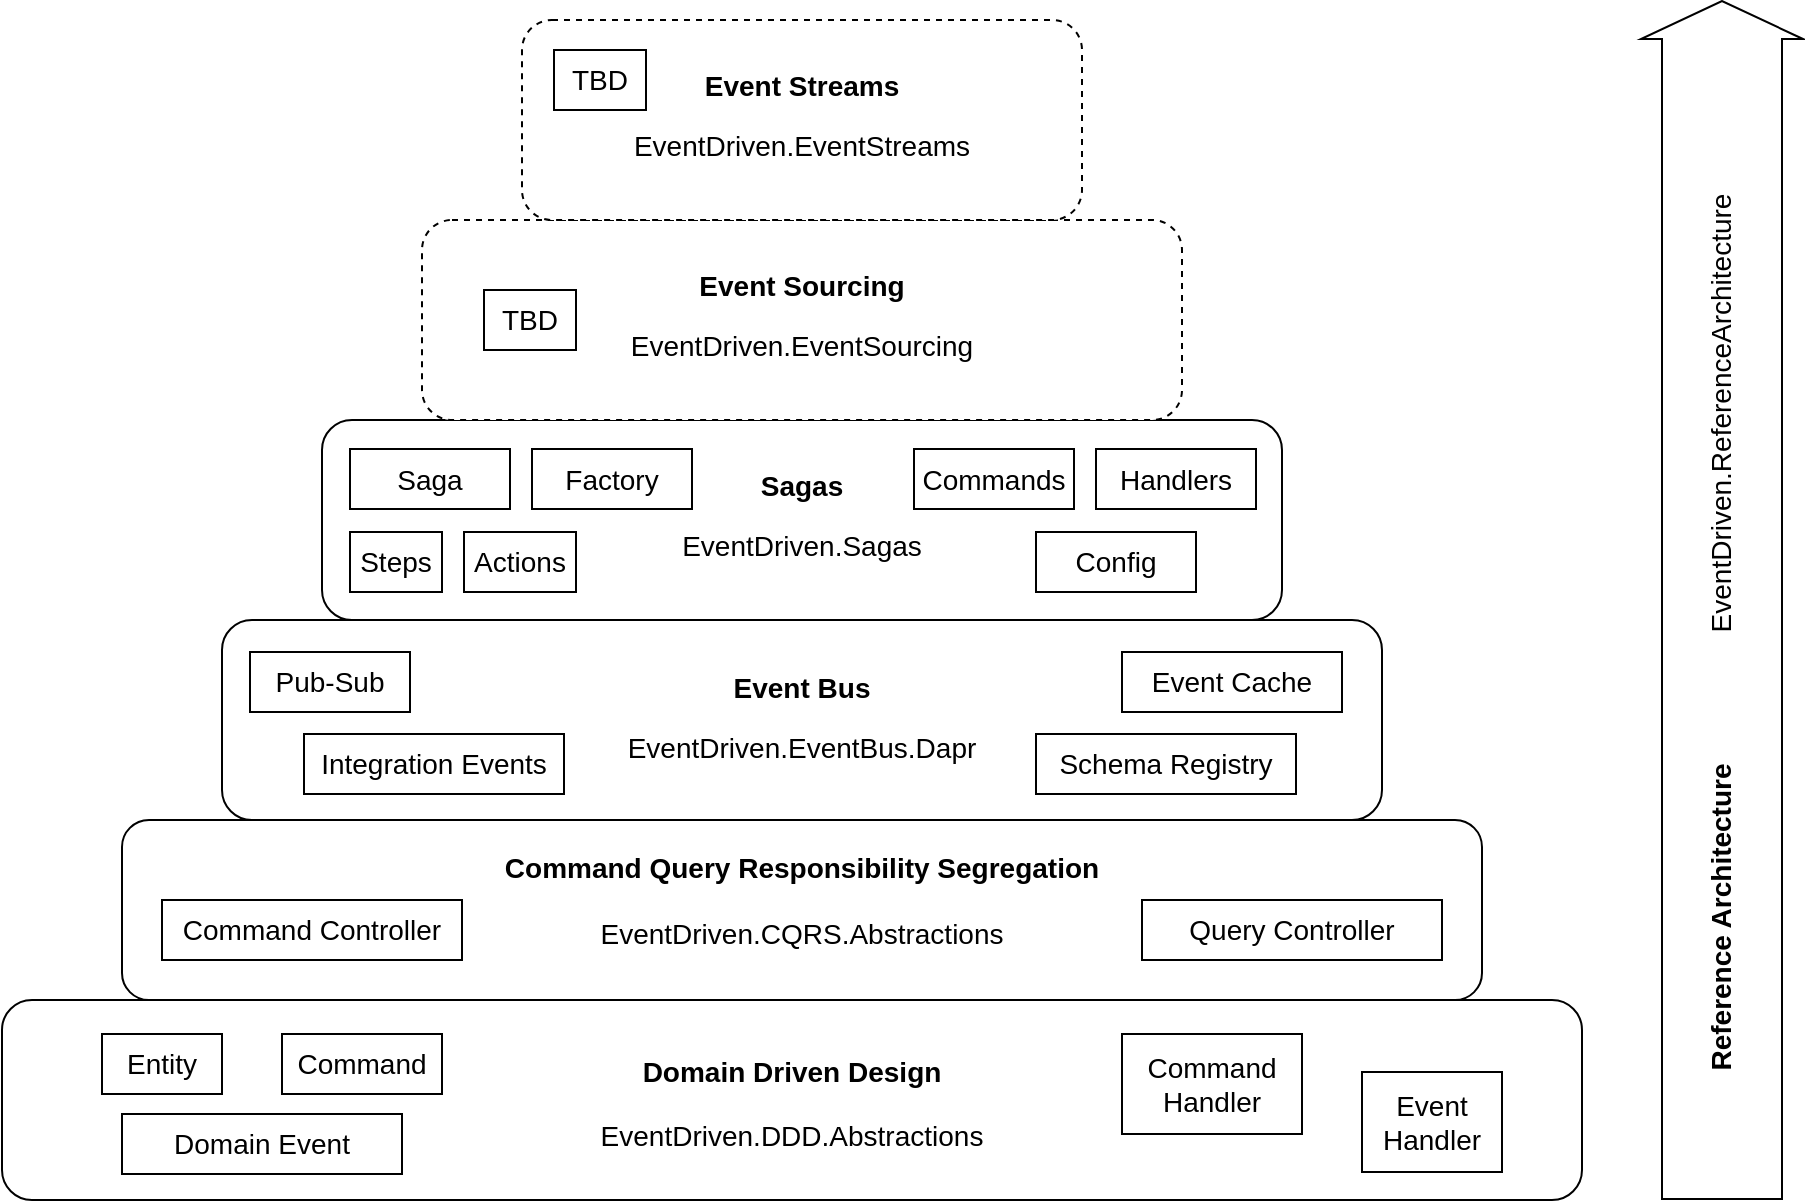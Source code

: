 <mxfile version="16.2.2" type="device"><diagram id="6eg_ZmKDZLaRBou6cUBH" name="Page-1"><mxGraphModel dx="991" dy="642" grid="1" gridSize="10" guides="1" tooltips="1" connect="1" arrows="1" fold="1" page="1" pageScale="1" pageWidth="1100" pageHeight="850" math="0" shadow="0"><root><mxCell id="0"/><mxCell id="1" parent="0"/><mxCell id="gTAU8Pv18TNXqvV6wRYk-1" value="" style="rounded=1;whiteSpace=wrap;html=1;" parent="1" vertex="1"><mxGeometry x="80" y="540" width="790" height="100" as="geometry"/></mxCell><mxCell id="gTAU8Pv18TNXqvV6wRYk-2" value="Domain Driven Design" style="text;html=1;strokeColor=none;fillColor=none;align=center;verticalAlign=middle;whiteSpace=wrap;rounded=0;fontSize=14;fontStyle=1;fontColor=#000000;" parent="1" vertex="1"><mxGeometry x="80" y="561" width="790" height="30" as="geometry"/></mxCell><mxCell id="gTAU8Pv18TNXqvV6wRYk-3" value="EventDriven.DDD.Abstractions" style="text;html=1;strokeColor=none;fillColor=none;align=center;verticalAlign=middle;whiteSpace=wrap;rounded=0;fontSize=14;fontStyle=0;fontColor=#000000;" parent="1" vertex="1"><mxGeometry x="80" y="593" width="790" height="30" as="geometry"/></mxCell><mxCell id="gTAU8Pv18TNXqvV6wRYk-4" value="Entity" style="rounded=0;whiteSpace=wrap;html=1;fontSize=14;" parent="1" vertex="1"><mxGeometry x="130" y="557" width="60" height="30" as="geometry"/></mxCell><mxCell id="gTAU8Pv18TNXqvV6wRYk-5" value="Command" style="rounded=0;whiteSpace=wrap;html=1;fontSize=14;" parent="1" vertex="1"><mxGeometry x="220" y="557" width="80" height="30" as="geometry"/></mxCell><mxCell id="gTAU8Pv18TNXqvV6wRYk-6" value="Domain Event" style="rounded=0;whiteSpace=wrap;html=1;fontSize=14;" parent="1" vertex="1"><mxGeometry x="140" y="597" width="140" height="30" as="geometry"/></mxCell><mxCell id="gTAU8Pv18TNXqvV6wRYk-7" value="Command&lt;br&gt;Handler" style="rounded=0;whiteSpace=wrap;html=1;fontSize=14;" parent="1" vertex="1"><mxGeometry x="640" y="557" width="90" height="50" as="geometry"/></mxCell><mxCell id="gTAU8Pv18TNXqvV6wRYk-8" value="Event&lt;br&gt;Handler" style="rounded=0;whiteSpace=wrap;html=1;fontSize=14;" parent="1" vertex="1"><mxGeometry x="760" y="576" width="70" height="50" as="geometry"/></mxCell><mxCell id="gTAU8Pv18TNXqvV6wRYk-10" value="" style="rounded=1;whiteSpace=wrap;html=1;" parent="1" vertex="1"><mxGeometry x="140" y="450" width="680" height="90" as="geometry"/></mxCell><mxCell id="gTAU8Pv18TNXqvV6wRYk-11" value="Command Query Responsibility Segregation" style="text;html=1;strokeColor=none;fillColor=none;align=center;verticalAlign=middle;whiteSpace=wrap;rounded=0;fontSize=14;fontStyle=1;fontColor=#000000;" parent="1" vertex="1"><mxGeometry x="140" y="459" width="680" height="30" as="geometry"/></mxCell><mxCell id="gTAU8Pv18TNXqvV6wRYk-18" value="" style="rounded=1;whiteSpace=wrap;html=1;" parent="1" vertex="1"><mxGeometry x="190" y="350" width="580" height="100" as="geometry"/></mxCell><mxCell id="gTAU8Pv18TNXqvV6wRYk-19" value="Event Bus" style="text;html=1;strokeColor=none;fillColor=none;align=center;verticalAlign=middle;whiteSpace=wrap;rounded=0;fontSize=14;fontStyle=1;fontColor=#000000;" parent="1" vertex="1"><mxGeometry x="190" y="369" width="580" height="30" as="geometry"/></mxCell><mxCell id="gTAU8Pv18TNXqvV6wRYk-20" value="EventDriven.EventBus.Dapr" style="text;html=1;strokeColor=none;fillColor=none;align=center;verticalAlign=middle;whiteSpace=wrap;rounded=0;fontSize=14;fontStyle=0;fontColor=#000000;" parent="1" vertex="1"><mxGeometry x="190" y="399" width="580" height="30" as="geometry"/></mxCell><mxCell id="gTAU8Pv18TNXqvV6wRYk-21" value="Command Controller" style="rounded=0;whiteSpace=wrap;html=1;fontSize=14;" parent="1" vertex="1"><mxGeometry x="160" y="490" width="150" height="30" as="geometry"/></mxCell><mxCell id="gTAU8Pv18TNXqvV6wRYk-22" value="Query Controller" style="rounded=0;whiteSpace=wrap;html=1;fontSize=14;" parent="1" vertex="1"><mxGeometry x="650" y="490" width="150" height="30" as="geometry"/></mxCell><mxCell id="gTAU8Pv18TNXqvV6wRYk-24" value="Pub-Sub" style="rounded=0;whiteSpace=wrap;html=1;fontSize=14;" parent="1" vertex="1"><mxGeometry x="204" y="366" width="80" height="30" as="geometry"/></mxCell><mxCell id="gTAU8Pv18TNXqvV6wRYk-25" value="Event Cache" style="rounded=0;whiteSpace=wrap;html=1;fontSize=14;" parent="1" vertex="1"><mxGeometry x="640" y="366" width="110" height="30" as="geometry"/></mxCell><mxCell id="gTAU8Pv18TNXqvV6wRYk-26" value="Schema Registry" style="rounded=0;whiteSpace=wrap;html=1;fontSize=14;" parent="1" vertex="1"><mxGeometry x="597" y="407" width="130" height="30" as="geometry"/></mxCell><mxCell id="gTAU8Pv18TNXqvV6wRYk-28" value="Integration Events" style="rounded=0;whiteSpace=wrap;html=1;fontSize=14;" parent="1" vertex="1"><mxGeometry x="231" y="407" width="130" height="30" as="geometry"/></mxCell><mxCell id="gTAU8Pv18TNXqvV6wRYk-34" value="" style="rounded=1;whiteSpace=wrap;html=1;" parent="1" vertex="1"><mxGeometry x="240" y="250" width="480" height="100" as="geometry"/></mxCell><mxCell id="gTAU8Pv18TNXqvV6wRYk-35" value="Sagas" style="text;html=1;strokeColor=none;fillColor=none;align=center;verticalAlign=middle;whiteSpace=wrap;rounded=0;fontSize=14;fontStyle=1;fontColor=#000000;" parent="1" vertex="1"><mxGeometry x="240" y="268" width="480" height="30" as="geometry"/></mxCell><mxCell id="gTAU8Pv18TNXqvV6wRYk-36" value="EventDriven.Sagas" style="text;html=1;strokeColor=none;fillColor=none;align=center;verticalAlign=middle;whiteSpace=wrap;rounded=0;fontSize=14;fontStyle=0;fontColor=#000000;" parent="1" vertex="1"><mxGeometry x="240" y="298" width="480" height="30" as="geometry"/></mxCell><mxCell id="gTAU8Pv18TNXqvV6wRYk-41" value="Saga" style="rounded=0;whiteSpace=wrap;html=1;fontSize=14;" parent="1" vertex="1"><mxGeometry x="254" y="264.5" width="80" height="30" as="geometry"/></mxCell><mxCell id="gTAU8Pv18TNXqvV6wRYk-43" value="Config" style="rounded=0;whiteSpace=wrap;html=1;fontSize=14;" parent="1" vertex="1"><mxGeometry x="597" y="306" width="80" height="30" as="geometry"/></mxCell><mxCell id="gTAU8Pv18TNXqvV6wRYk-44" value="Commands" style="rounded=0;whiteSpace=wrap;html=1;fontSize=14;" parent="1" vertex="1"><mxGeometry x="536" y="264.5" width="80" height="30" as="geometry"/></mxCell><mxCell id="gTAU8Pv18TNXqvV6wRYk-45" value="Handlers" style="rounded=0;whiteSpace=wrap;html=1;fontSize=14;" parent="1" vertex="1"><mxGeometry x="627" y="264.5" width="80" height="30" as="geometry"/></mxCell><mxCell id="gTAU8Pv18TNXqvV6wRYk-46" value="Steps" style="rounded=0;whiteSpace=wrap;html=1;fontSize=14;" parent="1" vertex="1"><mxGeometry x="254" y="306" width="46" height="30" as="geometry"/></mxCell><mxCell id="gTAU8Pv18TNXqvV6wRYk-47" value="Actions" style="rounded=0;whiteSpace=wrap;html=1;fontSize=14;" parent="1" vertex="1"><mxGeometry x="311" y="306" width="56" height="30" as="geometry"/></mxCell><mxCell id="gTAU8Pv18TNXqvV6wRYk-48" value="Factory" style="rounded=0;whiteSpace=wrap;html=1;fontSize=14;" parent="1" vertex="1"><mxGeometry x="345" y="264.5" width="80" height="30" as="geometry"/></mxCell><mxCell id="gTAU8Pv18TNXqvV6wRYk-49" value="" style="rounded=1;whiteSpace=wrap;html=1;dashed=1;" parent="1" vertex="1"><mxGeometry x="290" y="150" width="380" height="100" as="geometry"/></mxCell><mxCell id="gTAU8Pv18TNXqvV6wRYk-50" value="Event Sourcing" style="text;html=1;strokeColor=none;fillColor=none;align=center;verticalAlign=middle;whiteSpace=wrap;rounded=0;fontSize=14;fontStyle=1;fontColor=#000000;" parent="1" vertex="1"><mxGeometry x="290" y="168" width="380" height="30" as="geometry"/></mxCell><mxCell id="gTAU8Pv18TNXqvV6wRYk-51" value="EventDriven.EventSourcing" style="text;html=1;strokeColor=none;fillColor=none;align=center;verticalAlign=middle;whiteSpace=wrap;rounded=0;fontSize=14;fontStyle=0;fontColor=#000000;" parent="1" vertex="1"><mxGeometry x="290" y="198" width="380" height="30" as="geometry"/></mxCell><mxCell id="gTAU8Pv18TNXqvV6wRYk-59" value="" style="rounded=1;whiteSpace=wrap;html=1;dashed=1;" parent="1" vertex="1"><mxGeometry x="340" y="50" width="280" height="100" as="geometry"/></mxCell><mxCell id="gTAU8Pv18TNXqvV6wRYk-60" value="Event Streams" style="text;html=1;strokeColor=none;fillColor=none;align=center;verticalAlign=middle;whiteSpace=wrap;rounded=0;fontSize=14;fontStyle=1;fontColor=#000000;" parent="1" vertex="1"><mxGeometry x="340" y="68" width="280" height="30" as="geometry"/></mxCell><mxCell id="gTAU8Pv18TNXqvV6wRYk-61" value="EventDriven.EventStreams" style="text;html=1;strokeColor=none;fillColor=none;align=center;verticalAlign=middle;whiteSpace=wrap;rounded=0;fontSize=14;fontStyle=0;fontColor=#000000;" parent="1" vertex="1"><mxGeometry x="340" y="98" width="280" height="30" as="geometry"/></mxCell><mxCell id="gTAU8Pv18TNXqvV6wRYk-62" value="TBD" style="rounded=0;whiteSpace=wrap;html=1;fontSize=14;" parent="1" vertex="1"><mxGeometry x="321" y="185" width="46" height="30" as="geometry"/></mxCell><mxCell id="gTAU8Pv18TNXqvV6wRYk-63" value="TBD" style="rounded=0;whiteSpace=wrap;html=1;fontSize=14;" parent="1" vertex="1"><mxGeometry x="356" y="65" width="46" height="30" as="geometry"/></mxCell><mxCell id="gTAU8Pv18TNXqvV6wRYk-64" value="" style="shape=flexArrow;endArrow=classic;html=1;rounded=0;fontSize=14;fontColor=#FF0000;width=60;" parent="1" edge="1"><mxGeometry width="50" height="50" relative="1" as="geometry"><mxPoint x="940" y="640" as="sourcePoint"/><mxPoint x="940" y="40" as="targetPoint"/></mxGeometry></mxCell><mxCell id="gTAU8Pv18TNXqvV6wRYk-66" value="Reference Architecture" style="text;html=1;strokeColor=none;fillColor=none;align=center;verticalAlign=middle;whiteSpace=wrap;rounded=0;fontSize=14;fontStyle=1;fontColor=#000000;rotation=-90;" parent="1" vertex="1"><mxGeometry x="799" y="483.5" width="280" height="30" as="geometry"/></mxCell><mxCell id="gTAU8Pv18TNXqvV6wRYk-70" value="EventDriven.ReferenceArchitecture" style="text;html=1;strokeColor=none;fillColor=none;align=center;verticalAlign=middle;whiteSpace=wrap;rounded=0;fontSize=14;fontStyle=0;fontColor=#000000;rotation=-90;" parent="1" vertex="1"><mxGeometry x="799" y="231.5" width="280" height="30" as="geometry"/></mxCell><mxCell id="E8XXaKUwOkoa-H3mYYtS-1" value="EventDriven.CQRS.Abstractions" style="text;html=1;strokeColor=none;fillColor=none;align=center;verticalAlign=middle;whiteSpace=wrap;rounded=0;fontSize=14;fontStyle=0;fontColor=#000000;" vertex="1" parent="1"><mxGeometry x="140" y="492" width="680" height="30" as="geometry"/></mxCell></root></mxGraphModel></diagram></mxfile>